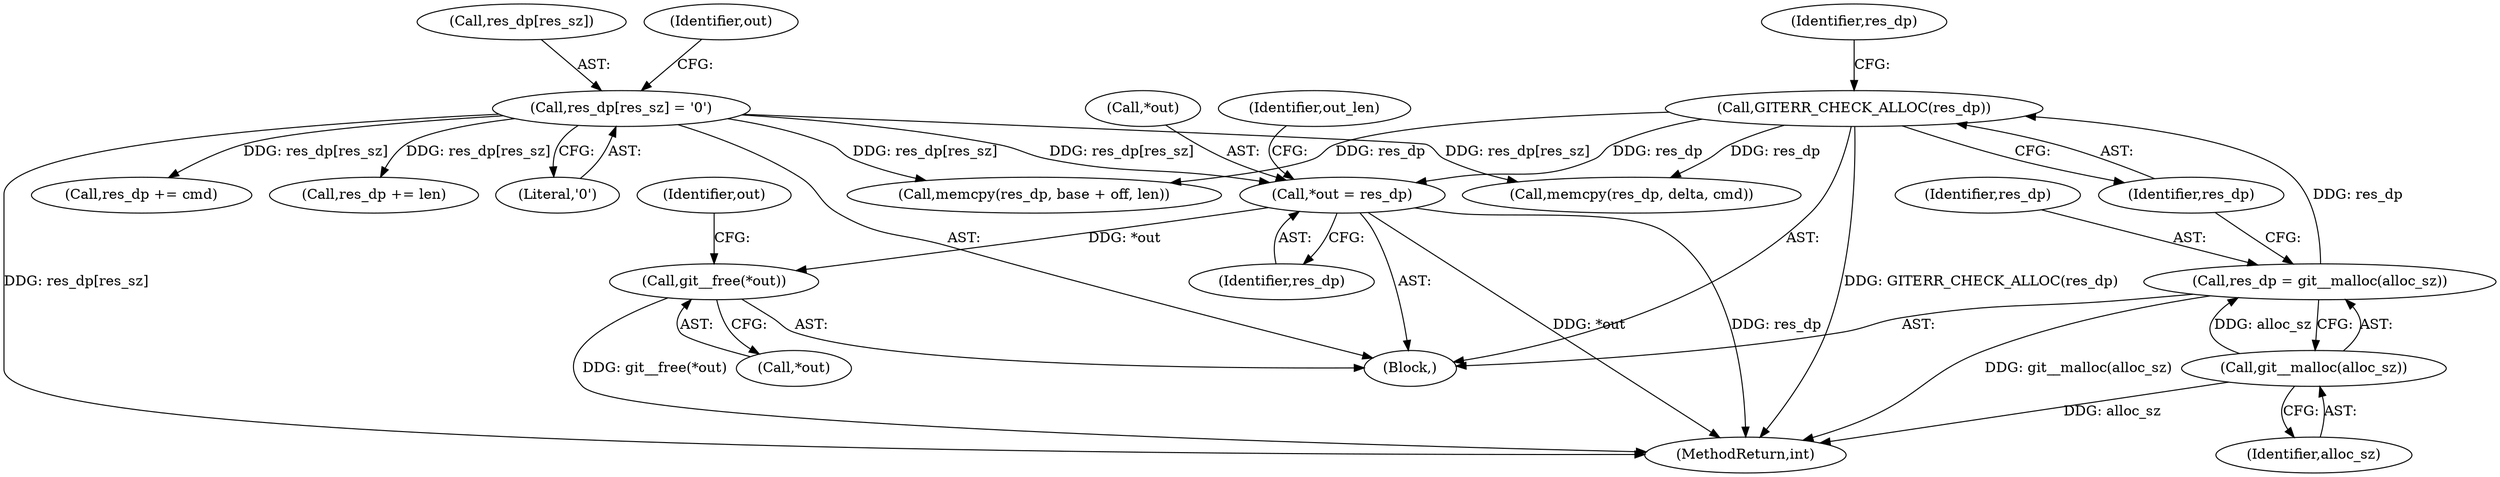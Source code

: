 digraph "0_libgit2_9844d38bed10e9ff17174434b3421b227ae710f3@API" {
"1000333" [label="(Call,git__free(*out))"];
"1000182" [label="(Call,*out = res_dp)"];
"1000177" [label="(Call,res_dp[res_sz] = '\0')"];
"1000175" [label="(Call,GITERR_CHECK_ALLOC(res_dp))"];
"1000171" [label="(Call,res_dp = git__malloc(alloc_sz))"];
"1000173" [label="(Call,git__malloc(alloc_sz))"];
"1000182" [label="(Call,*out = res_dp)"];
"1000188" [label="(Identifier,out_len)"];
"1000175" [label="(Call,GITERR_CHECK_ALLOC(res_dp))"];
"1000307" [label="(Call,memcpy(res_dp, delta, cmd))"];
"1000314" [label="(Call,res_dp += cmd)"];
"1000334" [label="(Call,*out)"];
"1000177" [label="(Call,res_dp[res_sz] = '\0')"];
"1000111" [label="(Block,)"];
"1000171" [label="(Call,res_dp = git__malloc(alloc_sz))"];
"1000286" [label="(Call,res_dp += len)"];
"1000184" [label="(Identifier,out)"];
"1000183" [label="(Call,*out)"];
"1000178" [label="(Call,res_dp[res_sz])"];
"1000350" [label="(MethodReturn,int)"];
"1000338" [label="(Identifier,out)"];
"1000179" [label="(Identifier,res_dp)"];
"1000176" [label="(Identifier,res_dp)"];
"1000280" [label="(Call,memcpy(res_dp, base + off, len))"];
"1000174" [label="(Identifier,alloc_sz)"];
"1000333" [label="(Call,git__free(*out))"];
"1000173" [label="(Call,git__malloc(alloc_sz))"];
"1000172" [label="(Identifier,res_dp)"];
"1000185" [label="(Identifier,res_dp)"];
"1000181" [label="(Literal,'\0')"];
"1000333" -> "1000111"  [label="AST: "];
"1000333" -> "1000334"  [label="CFG: "];
"1000334" -> "1000333"  [label="AST: "];
"1000338" -> "1000333"  [label="CFG: "];
"1000333" -> "1000350"  [label="DDG: git__free(*out)"];
"1000182" -> "1000333"  [label="DDG: *out"];
"1000182" -> "1000111"  [label="AST: "];
"1000182" -> "1000185"  [label="CFG: "];
"1000183" -> "1000182"  [label="AST: "];
"1000185" -> "1000182"  [label="AST: "];
"1000188" -> "1000182"  [label="CFG: "];
"1000182" -> "1000350"  [label="DDG: res_dp"];
"1000182" -> "1000350"  [label="DDG: *out"];
"1000177" -> "1000182"  [label="DDG: res_dp[res_sz]"];
"1000175" -> "1000182"  [label="DDG: res_dp"];
"1000177" -> "1000111"  [label="AST: "];
"1000177" -> "1000181"  [label="CFG: "];
"1000178" -> "1000177"  [label="AST: "];
"1000181" -> "1000177"  [label="AST: "];
"1000184" -> "1000177"  [label="CFG: "];
"1000177" -> "1000350"  [label="DDG: res_dp[res_sz]"];
"1000177" -> "1000280"  [label="DDG: res_dp[res_sz]"];
"1000177" -> "1000286"  [label="DDG: res_dp[res_sz]"];
"1000177" -> "1000307"  [label="DDG: res_dp[res_sz]"];
"1000177" -> "1000314"  [label="DDG: res_dp[res_sz]"];
"1000175" -> "1000111"  [label="AST: "];
"1000175" -> "1000176"  [label="CFG: "];
"1000176" -> "1000175"  [label="AST: "];
"1000179" -> "1000175"  [label="CFG: "];
"1000175" -> "1000350"  [label="DDG: GITERR_CHECK_ALLOC(res_dp)"];
"1000171" -> "1000175"  [label="DDG: res_dp"];
"1000175" -> "1000280"  [label="DDG: res_dp"];
"1000175" -> "1000307"  [label="DDG: res_dp"];
"1000171" -> "1000111"  [label="AST: "];
"1000171" -> "1000173"  [label="CFG: "];
"1000172" -> "1000171"  [label="AST: "];
"1000173" -> "1000171"  [label="AST: "];
"1000176" -> "1000171"  [label="CFG: "];
"1000171" -> "1000350"  [label="DDG: git__malloc(alloc_sz)"];
"1000173" -> "1000171"  [label="DDG: alloc_sz"];
"1000173" -> "1000174"  [label="CFG: "];
"1000174" -> "1000173"  [label="AST: "];
"1000173" -> "1000350"  [label="DDG: alloc_sz"];
}
